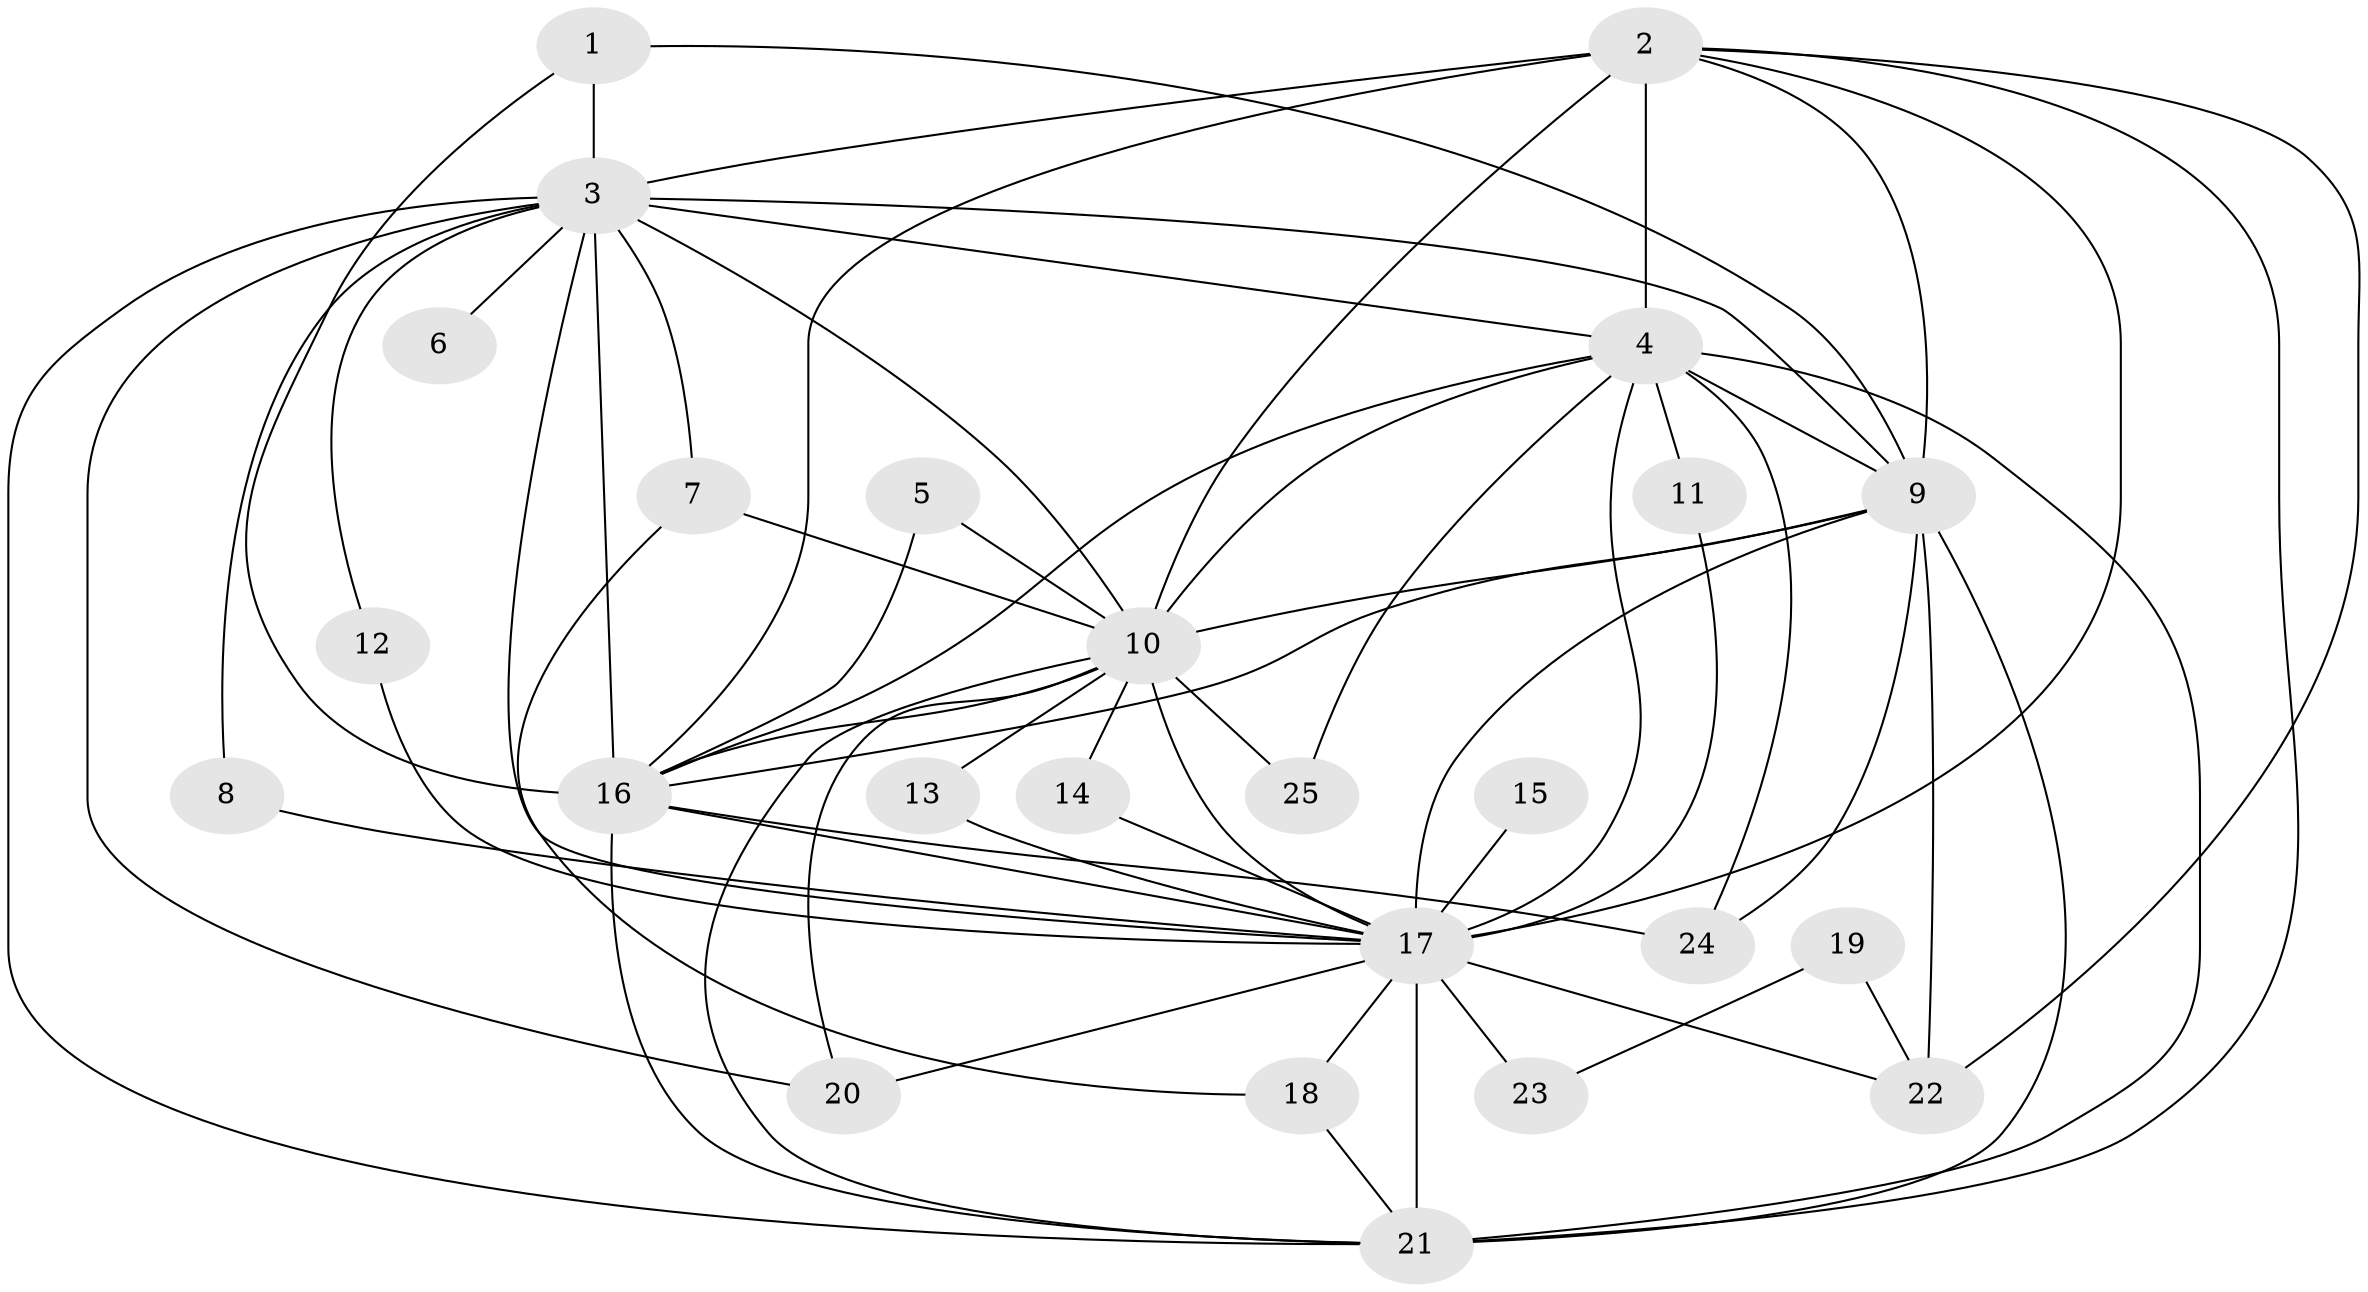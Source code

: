 // original degree distribution, {18: 0.04, 12: 0.02, 29: 0.02, 15: 0.02, 16: 0.04, 11: 0.06, 2: 0.6, 3: 0.16, 5: 0.02, 4: 0.02}
// Generated by graph-tools (version 1.1) at 2025/01/03/09/25 03:01:29]
// undirected, 25 vertices, 64 edges
graph export_dot {
graph [start="1"]
  node [color=gray90,style=filled];
  1;
  2;
  3;
  4;
  5;
  6;
  7;
  8;
  9;
  10;
  11;
  12;
  13;
  14;
  15;
  16;
  17;
  18;
  19;
  20;
  21;
  22;
  23;
  24;
  25;
  1 -- 3 [weight=1.0];
  1 -- 9 [weight=1.0];
  1 -- 16 [weight=1.0];
  2 -- 3 [weight=2.0];
  2 -- 4 [weight=4.0];
  2 -- 9 [weight=2.0];
  2 -- 10 [weight=2.0];
  2 -- 16 [weight=2.0];
  2 -- 17 [weight=2.0];
  2 -- 21 [weight=2.0];
  2 -- 22 [weight=2.0];
  3 -- 4 [weight=2.0];
  3 -- 6 [weight=1.0];
  3 -- 7 [weight=1.0];
  3 -- 8 [weight=1.0];
  3 -- 9 [weight=1.0];
  3 -- 10 [weight=1.0];
  3 -- 12 [weight=1.0];
  3 -- 16 [weight=1.0];
  3 -- 17 [weight=2.0];
  3 -- 20 [weight=1.0];
  3 -- 21 [weight=2.0];
  4 -- 9 [weight=2.0];
  4 -- 10 [weight=2.0];
  4 -- 11 [weight=2.0];
  4 -- 16 [weight=2.0];
  4 -- 17 [weight=2.0];
  4 -- 21 [weight=3.0];
  4 -- 24 [weight=1.0];
  4 -- 25 [weight=1.0];
  5 -- 10 [weight=1.0];
  5 -- 16 [weight=1.0];
  7 -- 10 [weight=1.0];
  7 -- 18 [weight=1.0];
  8 -- 17 [weight=2.0];
  9 -- 10 [weight=2.0];
  9 -- 16 [weight=1.0];
  9 -- 17 [weight=4.0];
  9 -- 21 [weight=1.0];
  9 -- 22 [weight=1.0];
  9 -- 24 [weight=1.0];
  10 -- 13 [weight=1.0];
  10 -- 14 [weight=1.0];
  10 -- 16 [weight=2.0];
  10 -- 17 [weight=1.0];
  10 -- 20 [weight=1.0];
  10 -- 21 [weight=1.0];
  10 -- 25 [weight=1.0];
  11 -- 17 [weight=1.0];
  12 -- 17 [weight=1.0];
  13 -- 17 [weight=1.0];
  14 -- 17 [weight=1.0];
  15 -- 17 [weight=1.0];
  16 -- 17 [weight=1.0];
  16 -- 21 [weight=3.0];
  16 -- 24 [weight=1.0];
  17 -- 18 [weight=1.0];
  17 -- 20 [weight=1.0];
  17 -- 21 [weight=3.0];
  17 -- 22 [weight=1.0];
  17 -- 23 [weight=2.0];
  18 -- 21 [weight=1.0];
  19 -- 22 [weight=1.0];
  19 -- 23 [weight=1.0];
}
